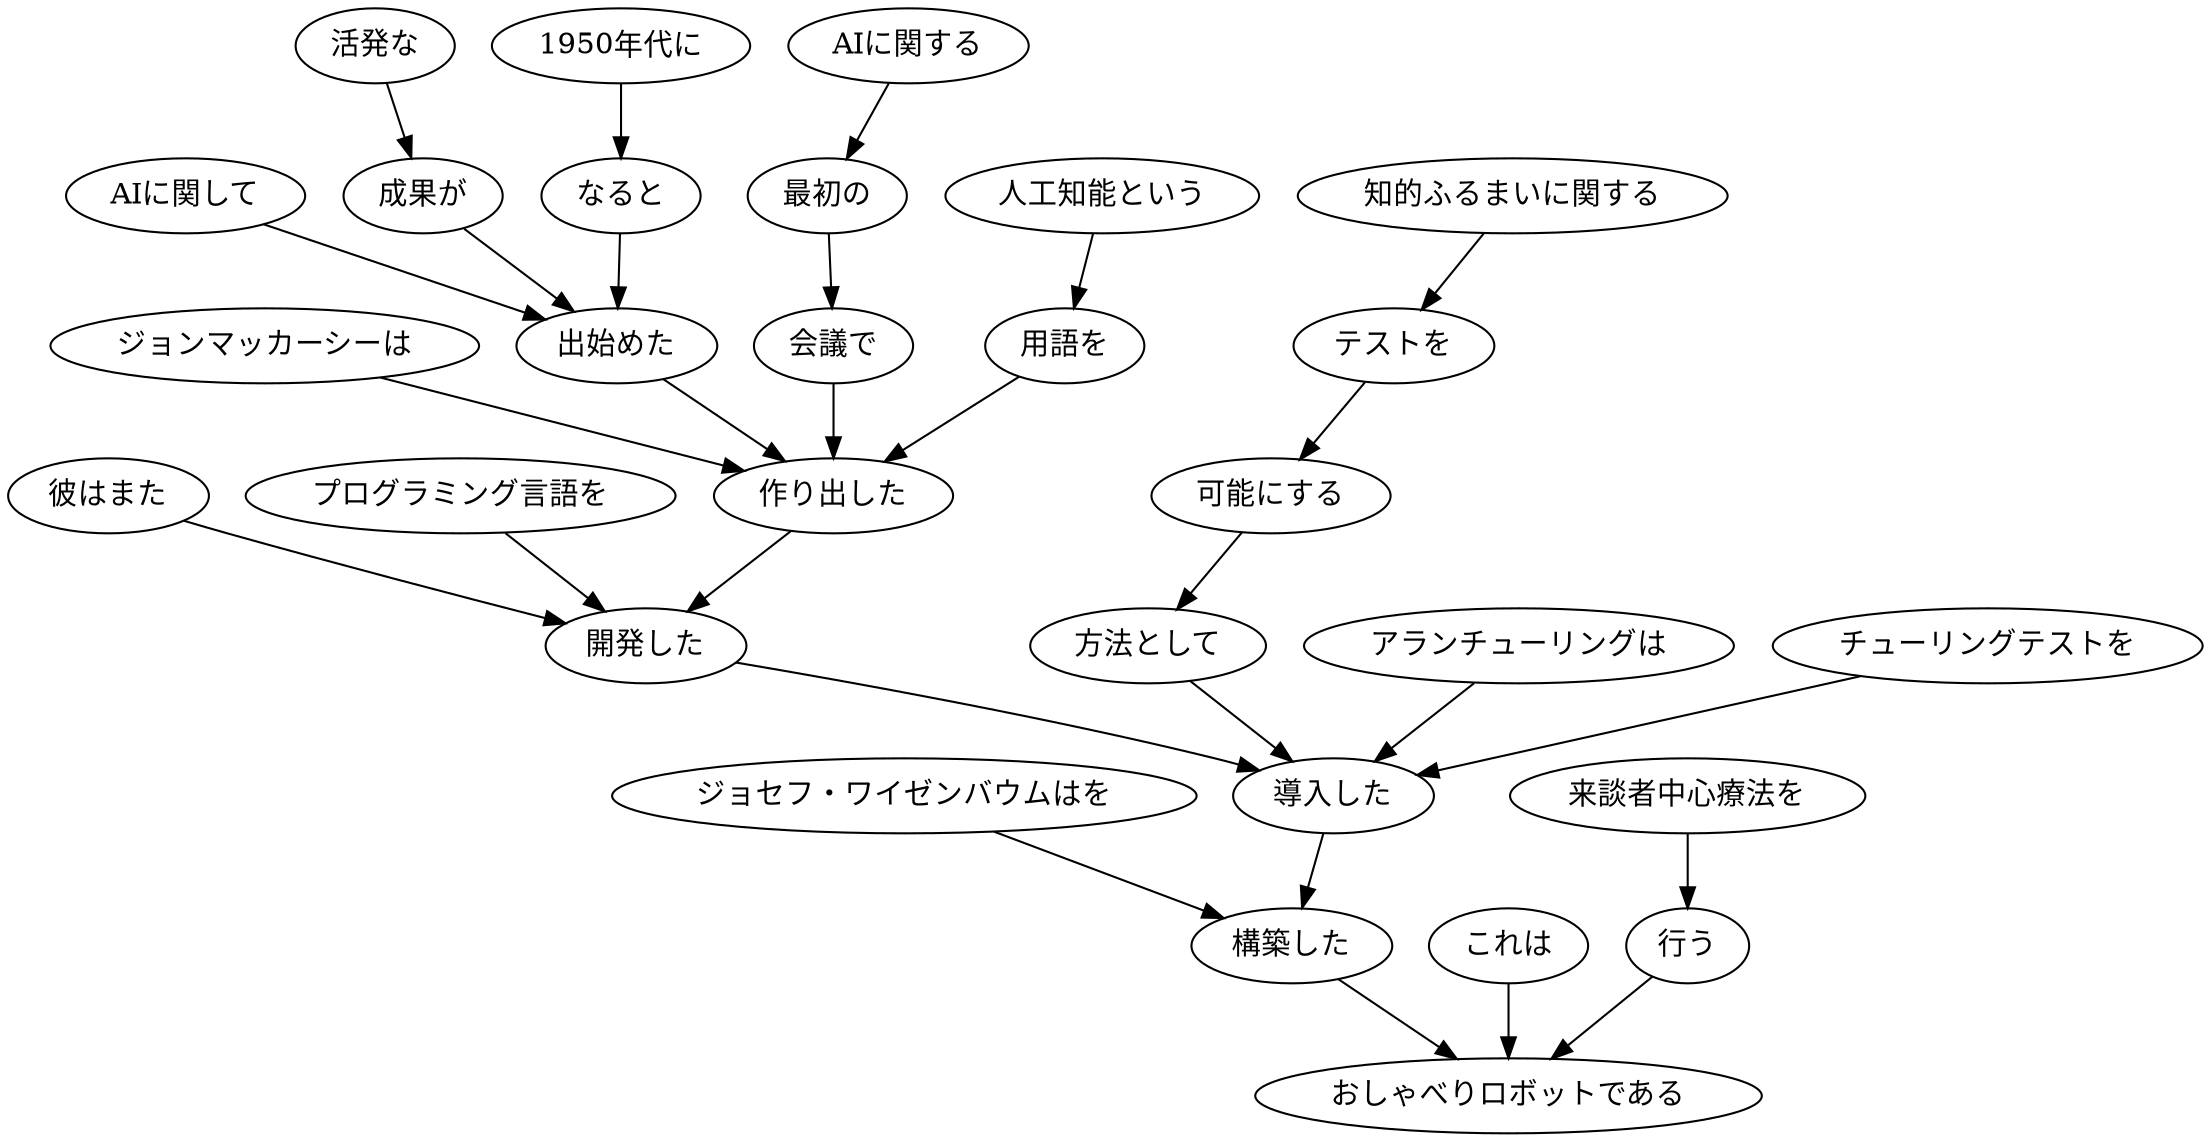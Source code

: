 // ans44
digraph {
	0 [label="1950年代に"]
	1 [label="なると"]
	0 -> 1
	1 [label="なると"]
	5 [label="出始めた"]
	1 -> 5
	2 [label="AIに関して"]
	5 [label="出始めた"]
	2 -> 5
	3 [label="活発な"]
	4 [label="成果が"]
	3 -> 4
	4 [label="成果が"]
	5 [label="出始めた"]
	4 -> 5
	5 [label="出始めた"]
	12 [label="作り出した"]
	5 -> 12
	6 [label="ジョンマッカーシーは"]
	12 [label="作り出した"]
	6 -> 12
	7 [label="AIに関する"]
	8 [label="最初の"]
	7 -> 8
	8 [label="最初の"]
	9 [label="会議で"]
	8 -> 9
	9 [label="会議で"]
	12 [label="作り出した"]
	9 -> 12
	10 [label="人工知能という"]
	11 [label="用語を"]
	10 -> 11
	11 [label="用語を"]
	12 [label="作り出した"]
	11 -> 12
	12 [label="作り出した"]
	15 [label="開発した"]
	12 -> 15
	13 [label="彼はまた"]
	15 [label="開発した"]
	13 -> 15
	14 [label="プログラミング言語を"]
	15 [label="開発した"]
	14 -> 15
	15 [label="開発した"]
	22 [label="導入した"]
	15 -> 22
	16 [label="知的ふるまいに関する"]
	17 [label="テストを"]
	16 -> 17
	17 [label="テストを"]
	18 [label="可能にする"]
	17 -> 18
	18 [label="可能にする"]
	19 [label="方法として"]
	18 -> 19
	19 [label="方法として"]
	22 [label="導入した"]
	19 -> 22
	20 [label="アランチューリングは"]
	22 [label="導入した"]
	20 -> 22
	21 [label="チューリングテストを"]
	22 [label="導入した"]
	21 -> 22
	22 [label="導入した"]
	24 [label="構築した"]
	22 -> 24
	23 [label="ジョセフ・ワイゼンバウムはを"]
	24 [label="構築した"]
	23 -> 24
	24 [label="構築した"]
	28 [label="おしゃべりロボットである"]
	24 -> 28
	25 [label="これは"]
	28 [label="おしゃべりロボットである"]
	25 -> 28
	26 [label="来談者中心療法を"]
	27 [label="行う"]
	26 -> 27
	27 [label="行う"]
	28 [label="おしゃべりロボットである"]
	27 -> 28
}
